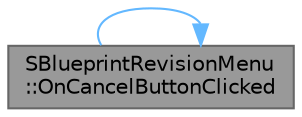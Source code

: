 digraph "SBlueprintRevisionMenu::OnCancelButtonClicked"
{
 // INTERACTIVE_SVG=YES
 // LATEX_PDF_SIZE
  bgcolor="transparent";
  edge [fontname=Helvetica,fontsize=10,labelfontname=Helvetica,labelfontsize=10];
  node [fontname=Helvetica,fontsize=10,shape=box,height=0.2,width=0.4];
  rankdir="LR";
  Node1 [id="Node000001",label="SBlueprintRevisionMenu\l::OnCancelButtonClicked",height=0.2,width=0.4,color="gray40", fillcolor="grey60", style="filled", fontcolor="black",tooltip="Delegate used to cancel a source control operation in progress."];
  Node1 -> Node1 [id="edge1_Node000001_Node000001",color="steelblue1",style="solid",tooltip=" "];
}
